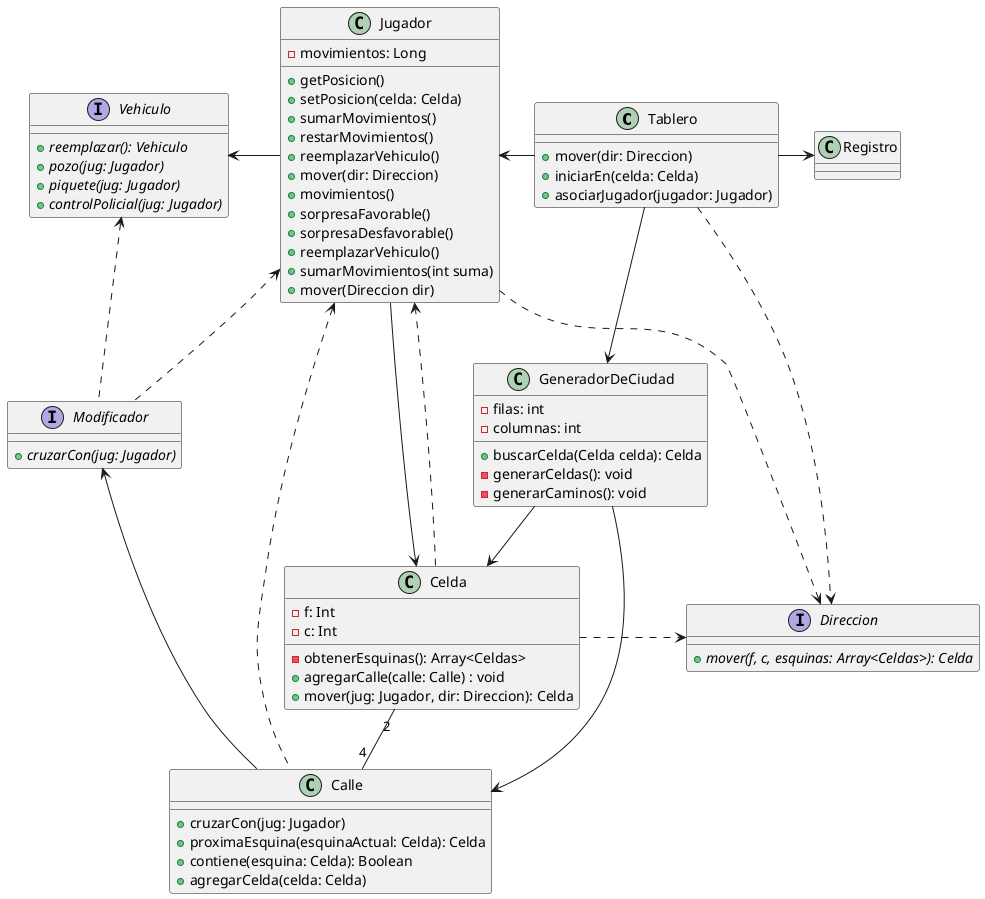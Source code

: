 @startuml modelo-inicial

class Tablero {
    + mover(dir: Direccion)
    + iniciarEn(celda: Celda)
    + asociarJugador(jugador: Jugador)
}

class GeneradorDeCiudad {
    - filas: int
    - columnas: int
    + buscarCelda(Celda celda): Celda
    - generarCeldas(): void
    - generarCaminos(): void
}

class Jugador {
    - movimientos: Long
    + getPosicion()
    + setPosicion(celda: Celda)
    + sumarMovimientos()
    + restarMovimientos()
    + reemplazarVehiculo()
    + mover(dir: Direccion)
    + movimientos()
    + sorpresaFavorable()
    + sorpresaDesfavorable() 
    + reemplazarVehiculo()
    + sumarMovimientos(int suma)
    + mover(Direccion dir)
}

class Calle {
    + cruzarCon(jug: Jugador)
    + proximaEsquina(esquinaActual: Celda): Celda
    + contiene(esquina: Celda): Boolean
    + agregarCelda(celda: Celda)
}

interface Vehiculo {
    + {abstract} reemplazar(): Vehiculo
    + {abstract} pozo(jug: Jugador)
    + {abstract} piquete(jug: Jugador)
    + {abstract} controlPolicial(jug: Jugador)
}

interface Modificador {
    + {abstract} cruzarCon(jug: Jugador)
}

class Celda {
    - f: Int
    - c: Int

    - obtenerEsquinas(): Array<Celdas>
    + agregarCalle(calle: Calle) : void
    + mover(jug: Jugador, dir: Direccion): Celda
}

class Registro {

}

interface Direccion {
    + {abstract} mover(f, c, esquinas: Array<Celdas>): Celda
}

Tablero -left-> Jugador
Tablero --> GeneradorDeCiudad
GeneradorDeCiudad --> Celda
GeneradorDeCiudad --> Calle
Jugador -left-> Vehiculo
Jugador --> Celda
Tablero -right-> Registro
Calle -left-> Modificador
Calle .left.> Jugador
Celda ..> Jugador
Modificador .left.> Vehiculo
Celda "2" -- "4" Calle
Modificador .up.> Jugador
Tablero ..> Direccion
Jugador ..> Direccion
Celda .right.> Direccion


@enduml

